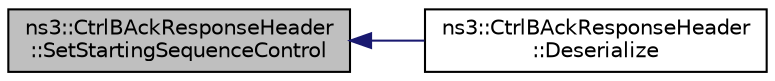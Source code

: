 digraph "ns3::CtrlBAckResponseHeader::SetStartingSequenceControl"
{
  edge [fontname="Helvetica",fontsize="10",labelfontname="Helvetica",labelfontsize="10"];
  node [fontname="Helvetica",fontsize="10",shape=record];
  rankdir="LR";
  Node1 [label="ns3::CtrlBAckResponseHeader\l::SetStartingSequenceControl",height=0.2,width=0.4,color="black", fillcolor="grey75", style="filled", fontcolor="black"];
  Node1 -> Node2 [dir="back",color="midnightblue",fontsize="10",style="solid"];
  Node2 [label="ns3::CtrlBAckResponseHeader\l::Deserialize",height=0.2,width=0.4,color="black", fillcolor="white", style="filled",URL="$dd/da2/classns3_1_1CtrlBAckResponseHeader.html#ab970e4b1ec29e06bcfb79886506a0f9a"];
}
